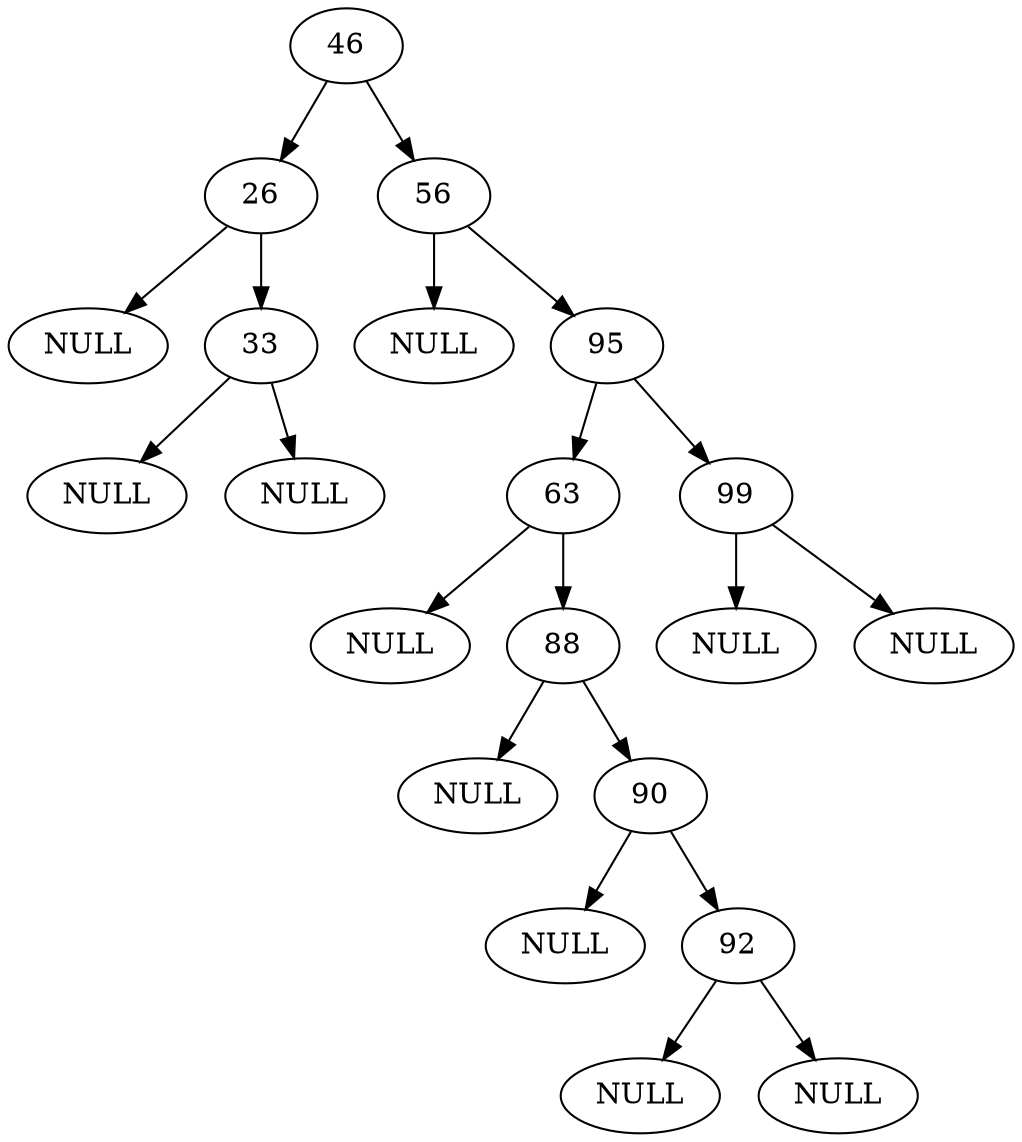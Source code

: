 // Binary Search Tree
digraph {
	46
	26
	46 -> 26
	46
	56
	46 -> 56
	56
	NULL0 [label=NULL]
	56 -> NULL0
	56
	95
	56 -> 95
	95
	63
	95 -> 63
	95
	99
	95 -> 99
	99
	NULL1 [label=NULL]
	99 -> NULL1
	99
	NULL2 [label=NULL]
	99 -> NULL2
	63
	NULL3 [label=NULL]
	63 -> NULL3
	63
	88
	63 -> 88
	88
	NULL4 [label=NULL]
	88 -> NULL4
	88
	90
	88 -> 90
	90
	NULL5 [label=NULL]
	90 -> NULL5
	90
	92
	90 -> 92
	92
	NULL6 [label=NULL]
	92 -> NULL6
	92
	NULL7 [label=NULL]
	92 -> NULL7
	26
	NULL8 [label=NULL]
	26 -> NULL8
	26
	33
	26 -> 33
	33
	NULL9 [label=NULL]
	33 -> NULL9
	33
	NULL10 [label=NULL]
	33 -> NULL10
}
